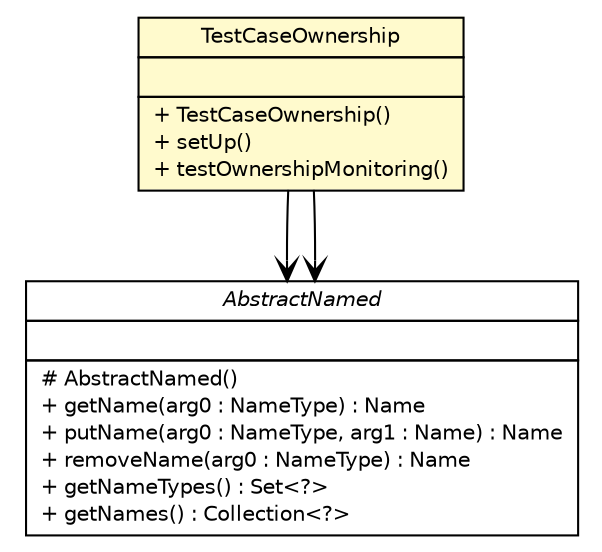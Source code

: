 #!/usr/local/bin/dot
#
# Class diagram 
# Generated by UMLGraph version R5_6-24-gf6e263 (http://www.umlgraph.org/)
#

digraph G {
	edge [fontname="Helvetica",fontsize=10,labelfontname="Helvetica",labelfontsize=10];
	node [fontname="Helvetica",fontsize=10,shape=plaintext];
	nodesep=0.25;
	ranksep=0.5;
	// com.edugility.nomen.TestCaseOwnership
	c23 [label=<<table title="com.edugility.nomen.TestCaseOwnership" border="0" cellborder="1" cellspacing="0" cellpadding="2" port="p" bgcolor="lemonChiffon" href="./TestCaseOwnership.html">
		<tr><td><table border="0" cellspacing="0" cellpadding="1">
<tr><td align="center" balign="center"> TestCaseOwnership </td></tr>
		</table></td></tr>
		<tr><td><table border="0" cellspacing="0" cellpadding="1">
<tr><td align="left" balign="left">  </td></tr>
		</table></td></tr>
		<tr><td><table border="0" cellspacing="0" cellpadding="1">
<tr><td align="left" balign="left"> + TestCaseOwnership() </td></tr>
<tr><td align="left" balign="left"> + setUp() </td></tr>
<tr><td align="left" balign="left"> + testOwnershipMonitoring() </td></tr>
		</table></td></tr>
		</table>>, URL="./TestCaseOwnership.html", fontname="Helvetica", fontcolor="black", fontsize=10.0];
	// com.edugility.nomen.TestCaseOwnership NAVASSOC com.edugility.nomen.AbstractNamed
	c23:p -> c26:p [taillabel="", label="", headlabel="", fontname="Helvetica", fontcolor="black", fontsize=10.0, color="black", arrowhead=open];
	// com.edugility.nomen.TestCaseOwnership NAVASSOC com.edugility.nomen.AbstractNamed
	c23:p -> c26:p [taillabel="", label="", headlabel="", fontname="Helvetica", fontcolor="black", fontsize=10.0, color="black", arrowhead=open];
	// com.edugility.nomen.AbstractNamed
	c26 [label=<<table title="com.edugility.nomen.AbstractNamed" border="0" cellborder="1" cellspacing="0" cellpadding="2" port="p">
		<tr><td><table border="0" cellspacing="0" cellpadding="1">
<tr><td align="center" balign="center"><font face="Helvetica-Oblique"> AbstractNamed </font></td></tr>
		</table></td></tr>
		<tr><td><table border="0" cellspacing="0" cellpadding="1">
<tr><td align="left" balign="left">  </td></tr>
		</table></td></tr>
		<tr><td><table border="0" cellspacing="0" cellpadding="1">
<tr><td align="left" balign="left"> # AbstractNamed() </td></tr>
<tr><td align="left" balign="left"> + getName(arg0 : NameType) : Name </td></tr>
<tr><td align="left" balign="left"> + putName(arg0 : NameType, arg1 : Name) : Name </td></tr>
<tr><td align="left" balign="left"> + removeName(arg0 : NameType) : Name </td></tr>
<tr><td align="left" balign="left"> + getNameTypes() : Set&lt;?&gt; </td></tr>
<tr><td align="left" balign="left"> + getNames() : Collection&lt;?&gt; </td></tr>
		</table></td></tr>
		</table>>, URL="null", fontname="Helvetica", fontcolor="black", fontsize=10.0];
}

